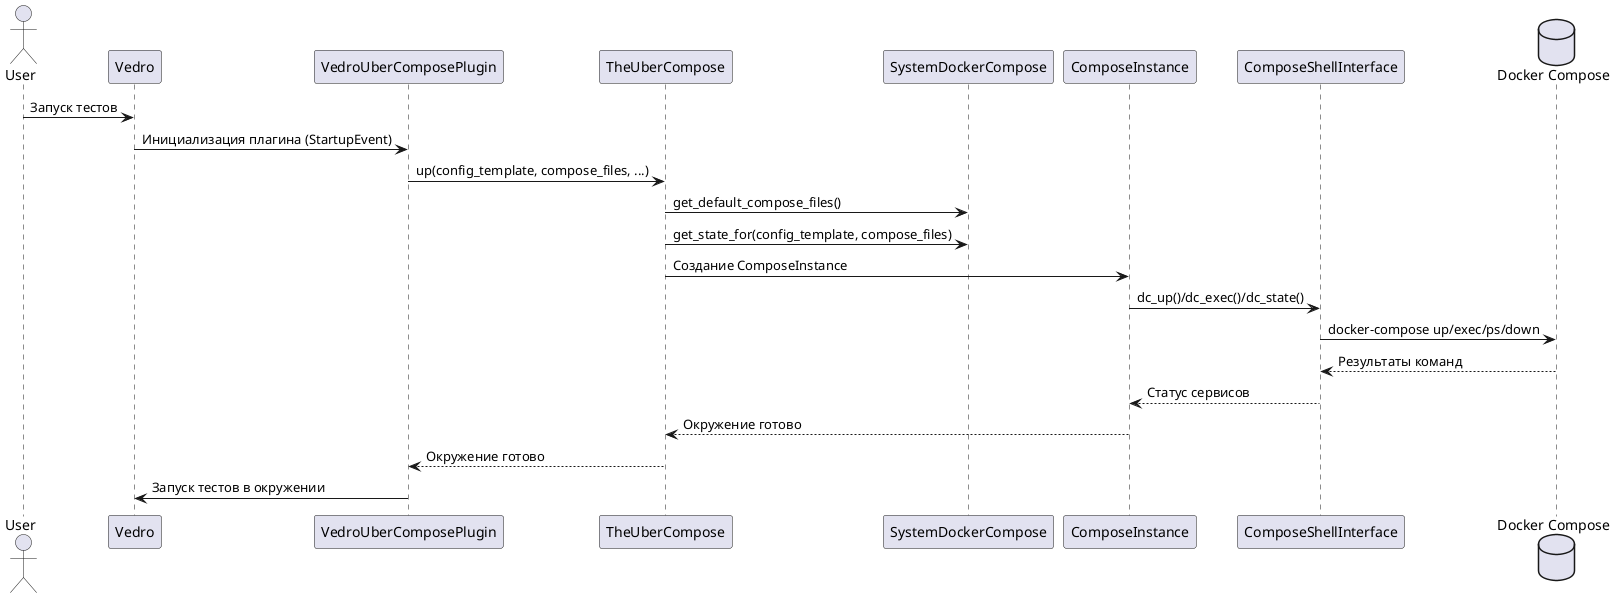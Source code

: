 @startuml
actor "User" as U
participant "Vedro" as V
participant "VedroUberComposePlugin" as P
participant "TheUberCompose" as UC
participant "SystemDockerCompose" as SDC
participant "ComposeInstance" as CI
participant "ComposeShellInterface" as CSI
database "Docker Compose" as DC

U -> V : Запуск тестов
V -> P : Инициализация плагина (StartupEvent)
P -> UC : up(config_template, compose_files, ...)
UC -> SDC : get_default_compose_files()
UC -> SDC : get_state_for(config_template, compose_files)
UC -> CI : Создание ComposeInstance
CI -> CSI : dc_up()/dc_exec()/dc_state()
CSI -> DC : docker-compose up/exec/ps/down
DC --> CSI : Результаты команд
CSI --> CI : Статус сервисов
CI --> UC : Окружение готово
UC --> P : Окружение готово
P -> V : Запуск тестов в окружении
@enduml

